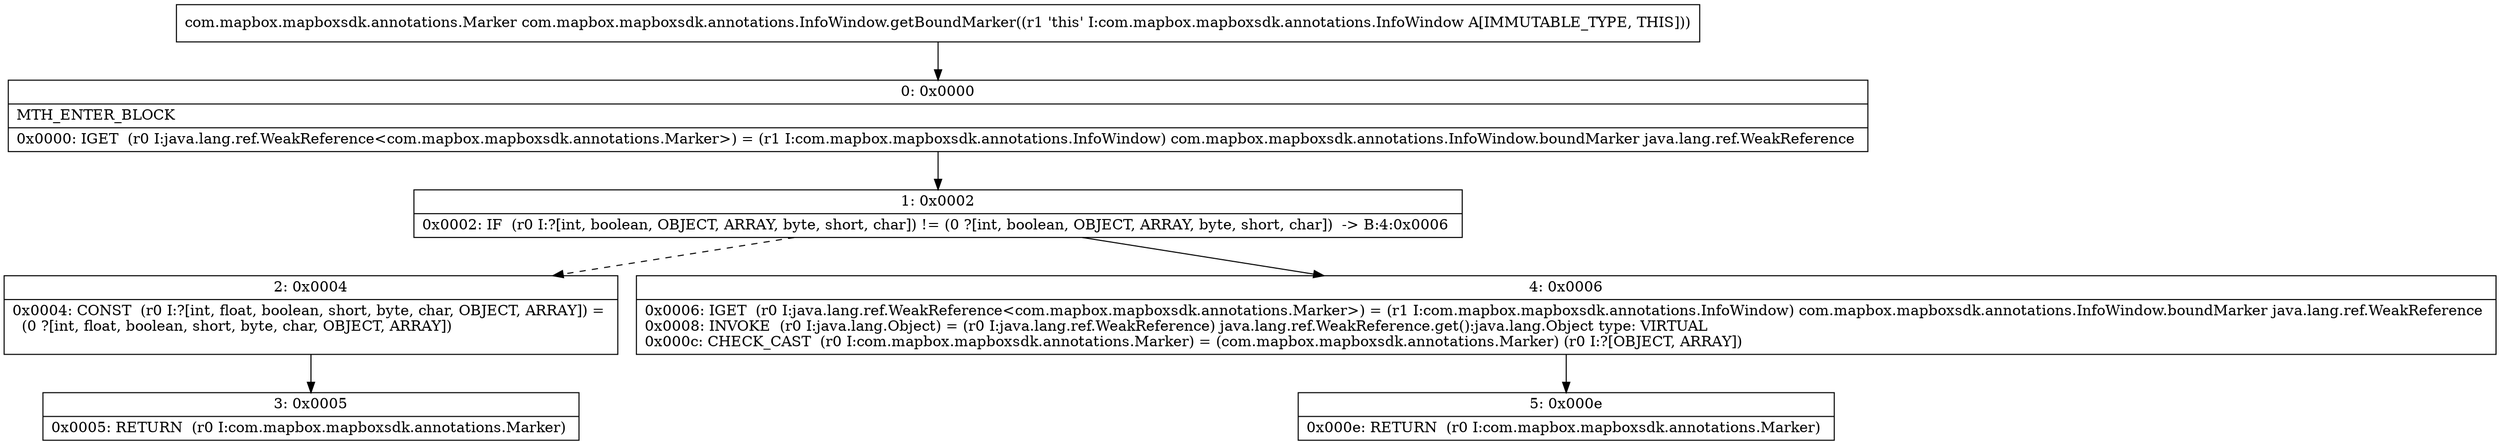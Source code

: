 digraph "CFG forcom.mapbox.mapboxsdk.annotations.InfoWindow.getBoundMarker()Lcom\/mapbox\/mapboxsdk\/annotations\/Marker;" {
Node_0 [shape=record,label="{0\:\ 0x0000|MTH_ENTER_BLOCK\l|0x0000: IGET  (r0 I:java.lang.ref.WeakReference\<com.mapbox.mapboxsdk.annotations.Marker\>) = (r1 I:com.mapbox.mapboxsdk.annotations.InfoWindow) com.mapbox.mapboxsdk.annotations.InfoWindow.boundMarker java.lang.ref.WeakReference \l}"];
Node_1 [shape=record,label="{1\:\ 0x0002|0x0002: IF  (r0 I:?[int, boolean, OBJECT, ARRAY, byte, short, char]) != (0 ?[int, boolean, OBJECT, ARRAY, byte, short, char])  \-\> B:4:0x0006 \l}"];
Node_2 [shape=record,label="{2\:\ 0x0004|0x0004: CONST  (r0 I:?[int, float, boolean, short, byte, char, OBJECT, ARRAY]) = \l  (0 ?[int, float, boolean, short, byte, char, OBJECT, ARRAY])\l \l}"];
Node_3 [shape=record,label="{3\:\ 0x0005|0x0005: RETURN  (r0 I:com.mapbox.mapboxsdk.annotations.Marker) \l}"];
Node_4 [shape=record,label="{4\:\ 0x0006|0x0006: IGET  (r0 I:java.lang.ref.WeakReference\<com.mapbox.mapboxsdk.annotations.Marker\>) = (r1 I:com.mapbox.mapboxsdk.annotations.InfoWindow) com.mapbox.mapboxsdk.annotations.InfoWindow.boundMarker java.lang.ref.WeakReference \l0x0008: INVOKE  (r0 I:java.lang.Object) = (r0 I:java.lang.ref.WeakReference) java.lang.ref.WeakReference.get():java.lang.Object type: VIRTUAL \l0x000c: CHECK_CAST  (r0 I:com.mapbox.mapboxsdk.annotations.Marker) = (com.mapbox.mapboxsdk.annotations.Marker) (r0 I:?[OBJECT, ARRAY]) \l}"];
Node_5 [shape=record,label="{5\:\ 0x000e|0x000e: RETURN  (r0 I:com.mapbox.mapboxsdk.annotations.Marker) \l}"];
MethodNode[shape=record,label="{com.mapbox.mapboxsdk.annotations.Marker com.mapbox.mapboxsdk.annotations.InfoWindow.getBoundMarker((r1 'this' I:com.mapbox.mapboxsdk.annotations.InfoWindow A[IMMUTABLE_TYPE, THIS])) }"];
MethodNode -> Node_0;
Node_0 -> Node_1;
Node_1 -> Node_2[style=dashed];
Node_1 -> Node_4;
Node_2 -> Node_3;
Node_4 -> Node_5;
}

